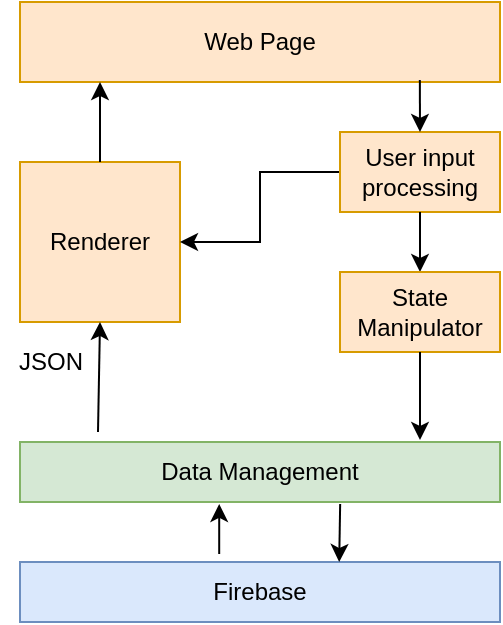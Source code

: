 <mxfile version="12.9.9" type="device"><diagram id="W4KeA28XdlCwh3DqYu1_" name="Page-1"><mxGraphModel dx="946" dy="725" grid="1" gridSize="10" guides="1" tooltips="1" connect="1" arrows="1" fold="1" page="1" pageScale="1" pageWidth="850" pageHeight="1100" math="0" shadow="0"><root><mxCell id="0"/><mxCell id="1" parent="0"/><mxCell id="zYTn0PX09hZkdl9emzfh-2" value="Web Page" style="rounded=0;whiteSpace=wrap;html=1;fillColor=#ffe6cc;strokeColor=#d79b00;" parent="1" vertex="1"><mxGeometry x="280" y="160" width="240" height="40" as="geometry"/></mxCell><mxCell id="zYTn0PX09hZkdl9emzfh-3" value="Renderer" style="rounded=0;whiteSpace=wrap;html=1;fillColor=#ffe6cc;strokeColor=#d79b00;" parent="1" vertex="1"><mxGeometry x="280" y="240" width="80" height="80" as="geometry"/></mxCell><mxCell id="zYTn0PX09hZkdl9emzfh-4" value="" style="endArrow=classic;html=1;exitX=0.5;exitY=0;exitDx=0;exitDy=0;fillColor=#ffe6cc;strokeColor=#000000;" parent="1" source="zYTn0PX09hZkdl9emzfh-3" edge="1"><mxGeometry width="50" height="50" relative="1" as="geometry"><mxPoint x="390" y="330" as="sourcePoint"/><mxPoint x="320" y="200" as="targetPoint"/></mxGeometry></mxCell><mxCell id="cXo9Iu8Y4c2B2JUJELrX-3" value="" style="edgeStyle=orthogonalEdgeStyle;rounded=0;orthogonalLoop=1;jettySize=auto;html=1;" edge="1" parent="1" source="zYTn0PX09hZkdl9emzfh-5" target="zYTn0PX09hZkdl9emzfh-3"><mxGeometry relative="1" as="geometry"/></mxCell><mxCell id="zYTn0PX09hZkdl9emzfh-5" value="User input processing" style="rounded=0;whiteSpace=wrap;html=1;fillColor=#ffe6cc;strokeColor=#d79b00;" parent="1" vertex="1"><mxGeometry x="440" y="225" width="80" height="40" as="geometry"/></mxCell><mxCell id="zYTn0PX09hZkdl9emzfh-6" value="" style="endArrow=classic;html=1;entryX=0.5;entryY=0;entryDx=0;entryDy=0;fillColor=#ffe6cc;strokeColor=#000000;exitX=0.833;exitY=0.975;exitDx=0;exitDy=0;exitPerimeter=0;" parent="1" target="zYTn0PX09hZkdl9emzfh-5" edge="1" source="zYTn0PX09hZkdl9emzfh-2"><mxGeometry width="50" height="50" relative="1" as="geometry"><mxPoint x="440" y="200" as="sourcePoint"/><mxPoint x="330" y="213" as="targetPoint"/></mxGeometry></mxCell><mxCell id="zYTn0PX09hZkdl9emzfh-9" value="" style="endArrow=classic;html=1;exitX=0.5;exitY=1;exitDx=0;exitDy=0;fillColor=#ffe6cc;strokeColor=#000000;" parent="1" source="zYTn0PX09hZkdl9emzfh-5" edge="1"><mxGeometry width="50" height="50" relative="1" as="geometry"><mxPoint x="490" y="205" as="sourcePoint"/><mxPoint x="480" y="295" as="targetPoint"/></mxGeometry></mxCell><mxCell id="zYTn0PX09hZkdl9emzfh-16" value="" style="endArrow=none;html=1;endFill=0;startArrow=classic;startFill=1;exitX=0.5;exitY=1;exitDx=0;exitDy=0;fillColor=#ffe6cc;strokeColor=#000000;" parent="1" source="zYTn0PX09hZkdl9emzfh-3" edge="1"><mxGeometry width="50" height="50" relative="1" as="geometry"><mxPoint x="330" y="410" as="sourcePoint"/><mxPoint x="319" y="375" as="targetPoint"/></mxGeometry></mxCell><mxCell id="zYTn0PX09hZkdl9emzfh-17" value="JSON" style="text;html=1;align=center;verticalAlign=middle;resizable=0;points=[];autosize=1;fillColor=none;strokeColor=none;" parent="1" vertex="1"><mxGeometry x="270" y="330" width="50" height="20" as="geometry"/></mxCell><mxCell id="p53hhmGnypq-pZr9cxKz-1" value="Data Management" style="rounded=0;whiteSpace=wrap;html=1;fillColor=#d5e8d4;strokeColor=#82b366;" parent="1" vertex="1"><mxGeometry x="280" y="380" width="240" height="30" as="geometry"/></mxCell><mxCell id="p53hhmGnypq-pZr9cxKz-3" value="Firebase" style="rounded=0;whiteSpace=wrap;html=1;fillColor=#dae8fc;strokeColor=#6c8ebf;" parent="1" vertex="1"><mxGeometry x="280" y="440" width="240" height="30" as="geometry"/></mxCell><mxCell id="p53hhmGnypq-pZr9cxKz-4" value="" style="endArrow=classic;html=1;entryX=0.665;entryY=0;entryDx=0;entryDy=0;fillColor=#ffe6cc;strokeColor=#000000;entryPerimeter=0;exitX=0.667;exitY=1.033;exitDx=0;exitDy=0;exitPerimeter=0;" parent="1" target="p53hhmGnypq-pZr9cxKz-3" edge="1" source="p53hhmGnypq-pZr9cxKz-1"><mxGeometry width="50" height="50" relative="1" as="geometry"><mxPoint x="413" y="410" as="sourcePoint"/><mxPoint x="450" y="390" as="targetPoint"/></mxGeometry></mxCell><mxCell id="p53hhmGnypq-pZr9cxKz-5" value="" style="endArrow=classic;html=1;entryX=0.415;entryY=1.033;entryDx=0;entryDy=0;fillColor=#ffe6cc;strokeColor=#000000;entryPerimeter=0;exitX=0.415;exitY=-0.133;exitDx=0;exitDy=0;exitPerimeter=0;" parent="1" source="p53hhmGnypq-pZr9cxKz-3" target="p53hhmGnypq-pZr9cxKz-1" edge="1"><mxGeometry width="50" height="50" relative="1" as="geometry"><mxPoint x="423" y="420" as="sourcePoint"/><mxPoint x="423" y="450" as="targetPoint"/></mxGeometry></mxCell><mxCell id="cXo9Iu8Y4c2B2JUJELrX-1" value="State Manipulator" style="rounded=0;whiteSpace=wrap;html=1;fillColor=#ffe6cc;strokeColor=#d79b00;" vertex="1" parent="1"><mxGeometry x="440" y="295" width="80" height="40" as="geometry"/></mxCell><mxCell id="cXo9Iu8Y4c2B2JUJELrX-2" value="" style="endArrow=classic;html=1;fillColor=#ffe6cc;strokeColor=#000000;exitX=0.5;exitY=1;exitDx=0;exitDy=0;" edge="1" parent="1" source="cXo9Iu8Y4c2B2JUJELrX-1"><mxGeometry width="50" height="50" relative="1" as="geometry"><mxPoint x="423" y="420" as="sourcePoint"/><mxPoint x="480" y="379" as="targetPoint"/></mxGeometry></mxCell></root></mxGraphModel></diagram></mxfile>